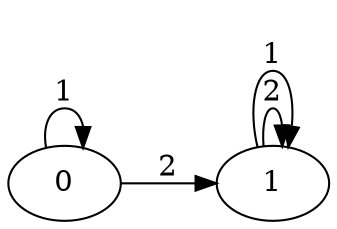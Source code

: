 digraph g {
rankdir = LR
0; 1;
0 -> 0[label="1"]
0 -> 1[label="2"]
1 -> 1[label="2"]
1 -> 1[label="1"]
}
